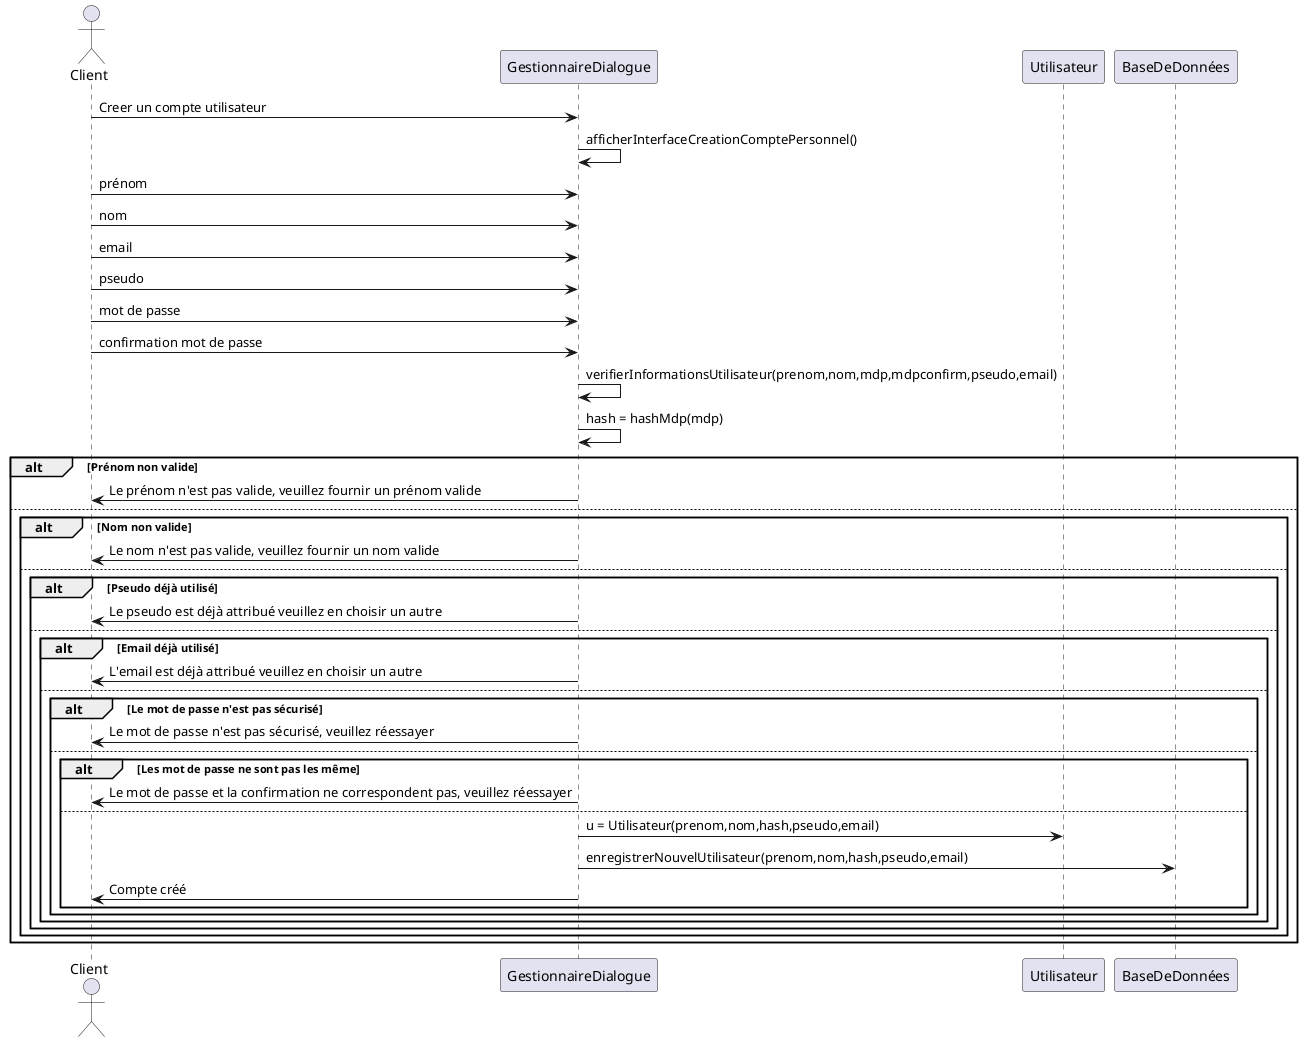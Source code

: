 @startuml
actor "Client" as user
participant GestionnaireDialogue as sc
participant Utilisateur as u
participant BaseDeDonnées as bdd

user 	-> 	sc : Creer un compte utilisateur
sc 	-> 	sc : afficherInterfaceCreationComptePersonnel()
user 	-> 	sc : prénom
user 	-> 	sc : nom
user 	-> 	sc : email
user 	-> 	sc : pseudo
user 	-> 	sc : mot de passe
user 	-> 	sc : confirmation mot de passe
sc 	-> 	sc : verifierInformationsUtilisateur(prenom,nom,mdp,mdpconfirm,pseudo,email)
sc 	-> 	sc : hash = hashMdp(mdp)
alt Prénom non valide
user 	<- 	sc : Le prénom n'est pas valide, veuillez fournir un prénom valide
else
alt Nom non valide
user 	<- 	sc : Le nom n'est pas valide, veuillez fournir un nom valide
else
alt Pseudo déjà utilisé
user 	<- 	sc : Le pseudo est déjà attribué veuillez en choisir un autre
else
alt Email déjà utilisé
user 	<- 	sc : L'email est déjà attribué veuillez en choisir un autre
else
alt Le mot de passe n'est pas sécurisé
user 	<- 	sc : Le mot de passe n'est pas sécurisé, veuillez réessayer
else
alt Les mot de passe ne sont pas les même
user 	<- 	sc : Le mot de passe et la confirmation ne correspondent pas, veuillez réessayer
else
sc 	-> 	u : u = Utilisateur(prenom,nom,hash,pseudo,email)
sc 	-> 	bdd : enregistrerNouvelUtilisateur(prenom,nom,hash,pseudo,email)
user 	<- 	sc : Compte créé
end
end
end
end
end
end
@enduml